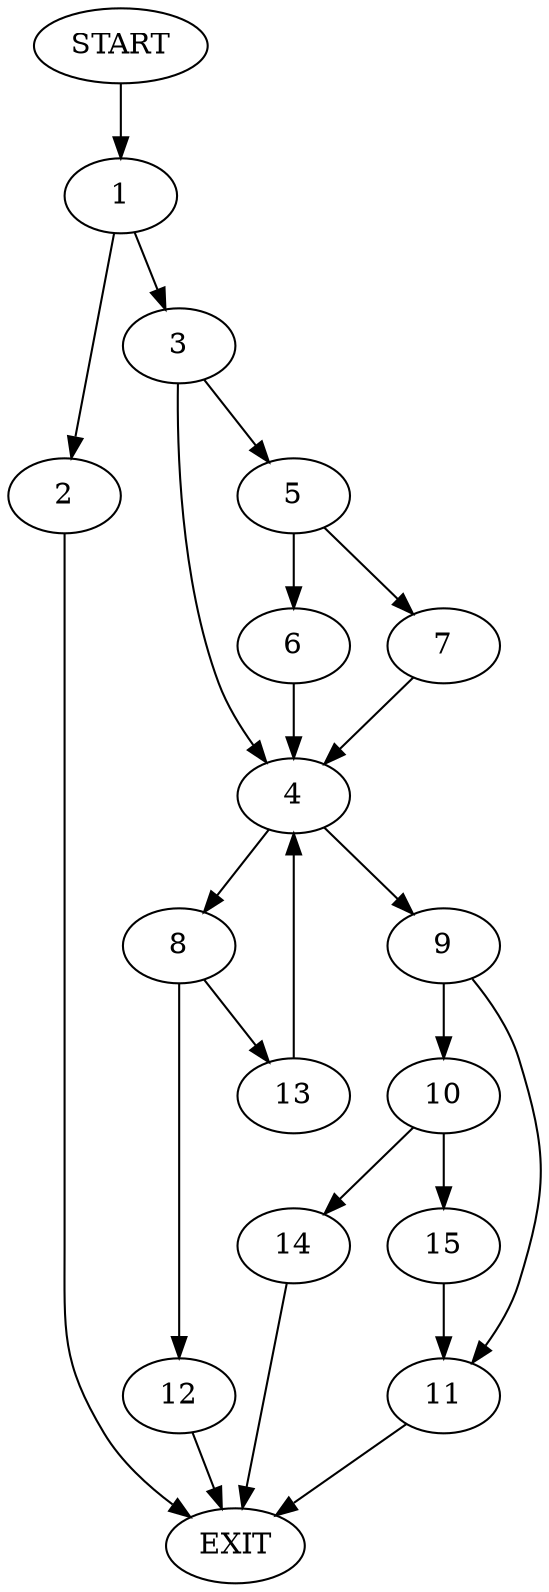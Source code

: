 digraph {
0 [label="START"]
16 [label="EXIT"]
0 -> 1
1 -> 2
1 -> 3
3 -> 4
3 -> 5
2 -> 16
5 -> 6
5 -> 7
4 -> 8
4 -> 9
6 -> 4
7 -> 4
9 -> 10
9 -> 11
8 -> 12
8 -> 13
12 -> 16
13 -> 4
10 -> 14
10 -> 15
11 -> 16
15 -> 11
14 -> 16
}

